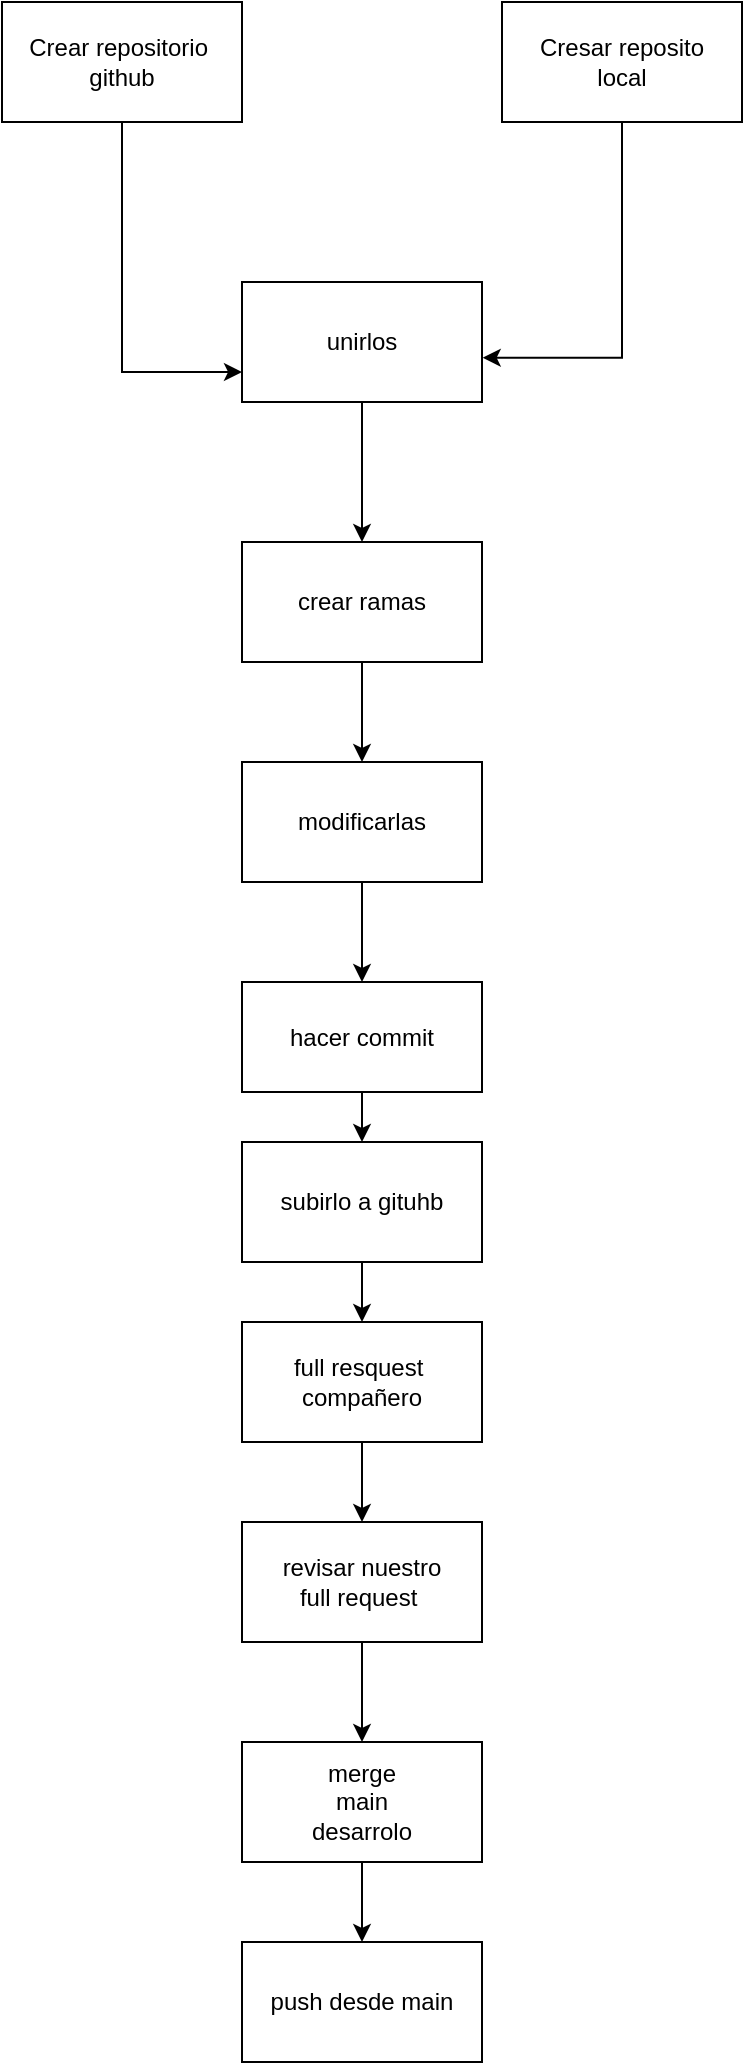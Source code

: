 <mxfile version="26.0.10">
  <diagram name="Página-1" id="-e6m7duJrL8ZE6NtD4uk">
    <mxGraphModel dx="1858" dy="1123" grid="1" gridSize="10" guides="1" tooltips="1" connect="1" arrows="1" fold="1" page="1" pageScale="1" pageWidth="827" pageHeight="1169" math="0" shadow="0">
      <root>
        <mxCell id="0" />
        <mxCell id="1" parent="0" />
        <mxCell id="9LH2jO65YWDsSugHY2GV-5" style="edgeStyle=orthogonalEdgeStyle;rounded=0;orthogonalLoop=1;jettySize=auto;html=1;entryX=0;entryY=0.75;entryDx=0;entryDy=0;" edge="1" parent="1" source="9LH2jO65YWDsSugHY2GV-1" target="9LH2jO65YWDsSugHY2GV-3">
          <mxGeometry relative="1" as="geometry" />
        </mxCell>
        <mxCell id="9LH2jO65YWDsSugHY2GV-1" value="Crear repositorio&amp;nbsp;&lt;div&gt;github&lt;/div&gt;" style="rounded=0;whiteSpace=wrap;html=1;" vertex="1" parent="1">
          <mxGeometry x="180" y="40" width="120" height="60" as="geometry" />
        </mxCell>
        <mxCell id="9LH2jO65YWDsSugHY2GV-2" value="Cresar reposito&lt;div&gt;local&lt;/div&gt;" style="rounded=0;whiteSpace=wrap;html=1;" vertex="1" parent="1">
          <mxGeometry x="430" y="40" width="120" height="60" as="geometry" />
        </mxCell>
        <mxCell id="9LH2jO65YWDsSugHY2GV-9" style="edgeStyle=orthogonalEdgeStyle;rounded=0;orthogonalLoop=1;jettySize=auto;html=1;" edge="1" parent="1" source="9LH2jO65YWDsSugHY2GV-3" target="9LH2jO65YWDsSugHY2GV-8">
          <mxGeometry relative="1" as="geometry" />
        </mxCell>
        <mxCell id="9LH2jO65YWDsSugHY2GV-3" value="unirlos" style="rounded=0;whiteSpace=wrap;html=1;" vertex="1" parent="1">
          <mxGeometry x="300" y="180" width="120" height="60" as="geometry" />
        </mxCell>
        <mxCell id="9LH2jO65YWDsSugHY2GV-7" style="edgeStyle=orthogonalEdgeStyle;rounded=0;orthogonalLoop=1;jettySize=auto;html=1;entryX=1.003;entryY=0.631;entryDx=0;entryDy=0;entryPerimeter=0;" edge="1" parent="1" source="9LH2jO65YWDsSugHY2GV-2" target="9LH2jO65YWDsSugHY2GV-3">
          <mxGeometry relative="1" as="geometry">
            <Array as="points">
              <mxPoint x="490" y="218" />
            </Array>
          </mxGeometry>
        </mxCell>
        <mxCell id="9LH2jO65YWDsSugHY2GV-11" style="edgeStyle=orthogonalEdgeStyle;rounded=0;orthogonalLoop=1;jettySize=auto;html=1;entryX=0.5;entryY=0;entryDx=0;entryDy=0;" edge="1" parent="1" source="9LH2jO65YWDsSugHY2GV-8" target="9LH2jO65YWDsSugHY2GV-10">
          <mxGeometry relative="1" as="geometry" />
        </mxCell>
        <mxCell id="9LH2jO65YWDsSugHY2GV-8" value="crear ramas" style="rounded=0;whiteSpace=wrap;html=1;" vertex="1" parent="1">
          <mxGeometry x="300" y="310" width="120" height="60" as="geometry" />
        </mxCell>
        <mxCell id="9LH2jO65YWDsSugHY2GV-13" style="edgeStyle=orthogonalEdgeStyle;rounded=0;orthogonalLoop=1;jettySize=auto;html=1;entryX=0.5;entryY=0;entryDx=0;entryDy=0;" edge="1" parent="1" source="9LH2jO65YWDsSugHY2GV-10" target="9LH2jO65YWDsSugHY2GV-12">
          <mxGeometry relative="1" as="geometry" />
        </mxCell>
        <mxCell id="9LH2jO65YWDsSugHY2GV-10" value="modificarlas" style="rounded=0;whiteSpace=wrap;html=1;" vertex="1" parent="1">
          <mxGeometry x="300" y="420" width="120" height="60" as="geometry" />
        </mxCell>
        <mxCell id="9LH2jO65YWDsSugHY2GV-15" style="edgeStyle=orthogonalEdgeStyle;rounded=0;orthogonalLoop=1;jettySize=auto;html=1;" edge="1" parent="1" source="9LH2jO65YWDsSugHY2GV-12" target="9LH2jO65YWDsSugHY2GV-14">
          <mxGeometry relative="1" as="geometry" />
        </mxCell>
        <mxCell id="9LH2jO65YWDsSugHY2GV-12" value="hacer commit" style="rounded=0;whiteSpace=wrap;html=1;" vertex="1" parent="1">
          <mxGeometry x="300" y="530" width="120" height="55" as="geometry" />
        </mxCell>
        <mxCell id="9LH2jO65YWDsSugHY2GV-17" style="edgeStyle=orthogonalEdgeStyle;rounded=0;orthogonalLoop=1;jettySize=auto;html=1;" edge="1" parent="1" source="9LH2jO65YWDsSugHY2GV-14" target="9LH2jO65YWDsSugHY2GV-16">
          <mxGeometry relative="1" as="geometry" />
        </mxCell>
        <mxCell id="9LH2jO65YWDsSugHY2GV-14" value="subirlo a gituhb" style="rounded=0;whiteSpace=wrap;html=1;" vertex="1" parent="1">
          <mxGeometry x="300" y="610" width="120" height="60" as="geometry" />
        </mxCell>
        <mxCell id="9LH2jO65YWDsSugHY2GV-19" style="edgeStyle=orthogonalEdgeStyle;rounded=0;orthogonalLoop=1;jettySize=auto;html=1;entryX=0.5;entryY=0;entryDx=0;entryDy=0;" edge="1" parent="1" source="9LH2jO65YWDsSugHY2GV-16" target="9LH2jO65YWDsSugHY2GV-18">
          <mxGeometry relative="1" as="geometry" />
        </mxCell>
        <mxCell id="9LH2jO65YWDsSugHY2GV-16" value="full resquest&amp;nbsp;&lt;div&gt;compañero&lt;/div&gt;" style="rounded=0;whiteSpace=wrap;html=1;" vertex="1" parent="1">
          <mxGeometry x="300" y="700" width="120" height="60" as="geometry" />
        </mxCell>
        <mxCell id="9LH2jO65YWDsSugHY2GV-22" style="edgeStyle=orthogonalEdgeStyle;rounded=0;orthogonalLoop=1;jettySize=auto;html=1;" edge="1" parent="1" source="9LH2jO65YWDsSugHY2GV-18" target="9LH2jO65YWDsSugHY2GV-20">
          <mxGeometry relative="1" as="geometry" />
        </mxCell>
        <mxCell id="9LH2jO65YWDsSugHY2GV-18" value="revisar nuestro&lt;div&gt;full request&amp;nbsp;&lt;/div&gt;" style="rounded=0;whiteSpace=wrap;html=1;" vertex="1" parent="1">
          <mxGeometry x="300" y="800" width="120" height="60" as="geometry" />
        </mxCell>
        <mxCell id="9LH2jO65YWDsSugHY2GV-24" style="edgeStyle=orthogonalEdgeStyle;rounded=0;orthogonalLoop=1;jettySize=auto;html=1;" edge="1" parent="1" source="9LH2jO65YWDsSugHY2GV-20" target="9LH2jO65YWDsSugHY2GV-23">
          <mxGeometry relative="1" as="geometry" />
        </mxCell>
        <mxCell id="9LH2jO65YWDsSugHY2GV-20" value="merge&lt;div&gt;main&lt;/div&gt;&lt;div&gt;desarrolo&lt;/div&gt;" style="rounded=0;whiteSpace=wrap;html=1;" vertex="1" parent="1">
          <mxGeometry x="300" y="910" width="120" height="60" as="geometry" />
        </mxCell>
        <mxCell id="9LH2jO65YWDsSugHY2GV-23" value="push desde main" style="rounded=0;whiteSpace=wrap;html=1;" vertex="1" parent="1">
          <mxGeometry x="300" y="1010" width="120" height="60" as="geometry" />
        </mxCell>
      </root>
    </mxGraphModel>
  </diagram>
</mxfile>
